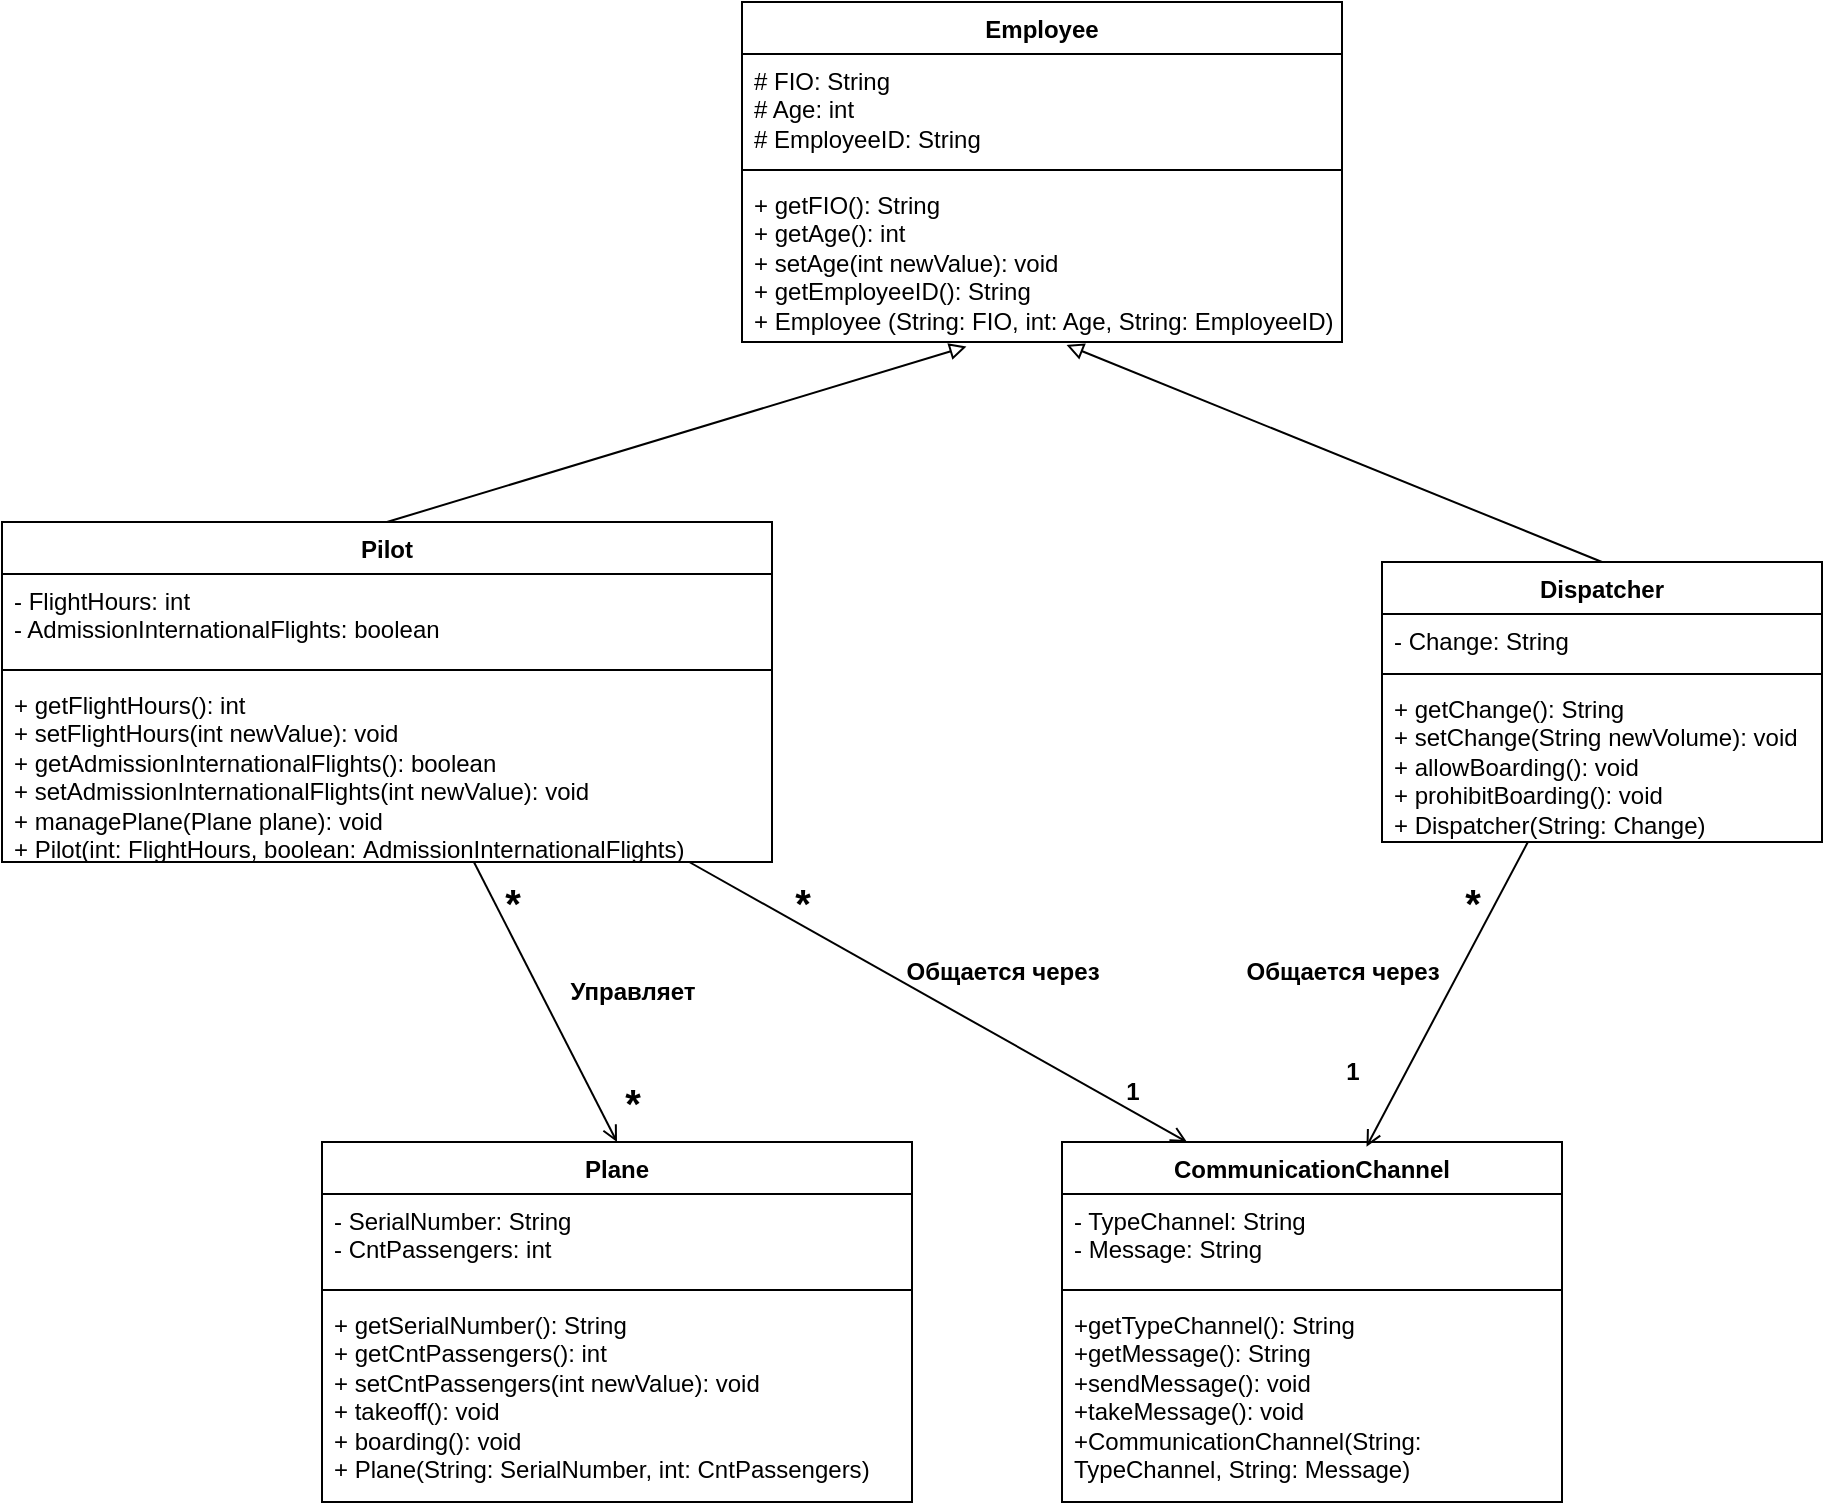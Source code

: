 <mxfile version="25.0.2">
  <diagram id="C5RBs43oDa-KdzZeNtuy" name="Page-1">
    <mxGraphModel dx="2514" dy="2153" grid="1" gridSize="10" guides="1" tooltips="1" connect="1" arrows="1" fold="1" page="1" pageScale="1" pageWidth="827" pageHeight="1169" math="0" shadow="0">
      <root>
        <mxCell id="WIyWlLk6GJQsqaUBKTNV-0" />
        <mxCell id="WIyWlLk6GJQsqaUBKTNV-1" parent="WIyWlLk6GJQsqaUBKTNV-0" />
        <mxCell id="rUtDUcW9BXBC5pQnwHhv-4" value="Employee" style="swimlane;fontStyle=1;align=center;verticalAlign=top;childLayout=stackLayout;horizontal=1;startSize=26;horizontalStack=0;resizeParent=1;resizeParentMax=0;resizeLast=0;collapsible=1;marginBottom=0;whiteSpace=wrap;html=1;" vertex="1" parent="WIyWlLk6GJQsqaUBKTNV-1">
          <mxGeometry x="360" y="-40" width="300" height="170" as="geometry" />
        </mxCell>
        <mxCell id="rUtDUcW9BXBC5pQnwHhv-5" value="# FIO: String&lt;div&gt;# Age: int&lt;/div&gt;&lt;div&gt;# EmployeeID: String&lt;/div&gt;" style="text;strokeColor=none;fillColor=none;align=left;verticalAlign=top;spacingLeft=4;spacingRight=4;overflow=hidden;rotatable=0;points=[[0,0.5],[1,0.5]];portConstraint=eastwest;whiteSpace=wrap;html=1;" vertex="1" parent="rUtDUcW9BXBC5pQnwHhv-4">
          <mxGeometry y="26" width="300" height="54" as="geometry" />
        </mxCell>
        <mxCell id="rUtDUcW9BXBC5pQnwHhv-6" value="" style="line;strokeWidth=1;fillColor=none;align=left;verticalAlign=middle;spacingTop=-1;spacingLeft=3;spacingRight=3;rotatable=0;labelPosition=right;points=[];portConstraint=eastwest;strokeColor=inherit;" vertex="1" parent="rUtDUcW9BXBC5pQnwHhv-4">
          <mxGeometry y="80" width="300" height="8" as="geometry" />
        </mxCell>
        <mxCell id="rUtDUcW9BXBC5pQnwHhv-7" value="+ getFIO(): String&lt;div&gt;+ getAge(): int&lt;/div&gt;&lt;div&gt;+ setAge(int newValue): void&lt;/div&gt;&lt;div&gt;+ getEmployeeID(): String&lt;/div&gt;&lt;div&gt;+ Employee (String: FIO, int: Age, String: EmployeeID)&lt;/div&gt;" style="text;strokeColor=none;fillColor=none;align=left;verticalAlign=top;spacingLeft=4;spacingRight=4;overflow=hidden;rotatable=0;points=[[0,0.5],[1,0.5]];portConstraint=eastwest;whiteSpace=wrap;html=1;" vertex="1" parent="rUtDUcW9BXBC5pQnwHhv-4">
          <mxGeometry y="88" width="300" height="82" as="geometry" />
        </mxCell>
        <mxCell id="rUtDUcW9BXBC5pQnwHhv-8" value="Dispatcher" style="swimlane;fontStyle=1;align=center;verticalAlign=top;childLayout=stackLayout;horizontal=1;startSize=26;horizontalStack=0;resizeParent=1;resizeParentMax=0;resizeLast=0;collapsible=1;marginBottom=0;whiteSpace=wrap;html=1;" vertex="1" parent="WIyWlLk6GJQsqaUBKTNV-1">
          <mxGeometry x="680" y="240" width="220" height="140" as="geometry">
            <mxRectangle x="480" y="210" width="100" height="30" as="alternateBounds" />
          </mxGeometry>
        </mxCell>
        <mxCell id="rUtDUcW9BXBC5pQnwHhv-9" value="- Сhange: String" style="text;strokeColor=none;fillColor=none;align=left;verticalAlign=top;spacingLeft=4;spacingRight=4;overflow=hidden;rotatable=0;points=[[0,0.5],[1,0.5]];portConstraint=eastwest;whiteSpace=wrap;html=1;" vertex="1" parent="rUtDUcW9BXBC5pQnwHhv-8">
          <mxGeometry y="26" width="220" height="26" as="geometry" />
        </mxCell>
        <mxCell id="rUtDUcW9BXBC5pQnwHhv-10" value="" style="line;strokeWidth=1;fillColor=none;align=left;verticalAlign=middle;spacingTop=-1;spacingLeft=3;spacingRight=3;rotatable=0;labelPosition=right;points=[];portConstraint=eastwest;strokeColor=inherit;" vertex="1" parent="rUtDUcW9BXBC5pQnwHhv-8">
          <mxGeometry y="52" width="220" height="8" as="geometry" />
        </mxCell>
        <mxCell id="rUtDUcW9BXBC5pQnwHhv-11" value="+ getChange(): String&lt;div&gt;+ setChange(String newVolume): void&lt;/div&gt;&lt;div&gt;+ allowBoarding(): void&lt;/div&gt;&lt;div&gt;+&amp;nbsp;prohibitBoarding(): void&lt;br&gt;&lt;div&gt;+&amp;nbsp;&lt;span style=&quot;text-align: center;&quot;&gt;Dispatcher(String: Change)&lt;/span&gt;&lt;br&gt;&lt;div&gt;&lt;br&gt;&lt;/div&gt;&lt;/div&gt;&lt;/div&gt;" style="text;strokeColor=none;fillColor=none;align=left;verticalAlign=top;spacingLeft=4;spacingRight=4;overflow=hidden;rotatable=0;points=[[0,0.5],[1,0.5]];portConstraint=eastwest;whiteSpace=wrap;html=1;" vertex="1" parent="rUtDUcW9BXBC5pQnwHhv-8">
          <mxGeometry y="60" width="220" height="80" as="geometry" />
        </mxCell>
        <mxCell id="rUtDUcW9BXBC5pQnwHhv-17" value="Pilot" style="swimlane;fontStyle=1;align=center;verticalAlign=top;childLayout=stackLayout;horizontal=1;startSize=26;horizontalStack=0;resizeParent=1;resizeParentMax=0;resizeLast=0;collapsible=1;marginBottom=0;whiteSpace=wrap;html=1;" vertex="1" parent="WIyWlLk6GJQsqaUBKTNV-1">
          <mxGeometry x="-10" y="220" width="385" height="170" as="geometry" />
        </mxCell>
        <mxCell id="rUtDUcW9BXBC5pQnwHhv-18" value="- FlightHours: int&lt;div&gt;- A&lt;span style=&quot;white-space-collapse: preserve;&quot;&gt;dmissionInternationalF&lt;/span&gt;&lt;span style=&quot;white-space-collapse: preserve;&quot; data-src-align=&quot;0:29&quot; class=&quot;aNeGP0gI0B9AV8JaHPyH&quot;&gt;lights: boolean&lt;/span&gt;&lt;br&gt;&lt;div&gt;&lt;br&gt;&lt;/div&gt;&lt;/div&gt;" style="text;strokeColor=none;fillColor=none;align=left;verticalAlign=top;spacingLeft=4;spacingRight=4;overflow=hidden;rotatable=0;points=[[0,0.5],[1,0.5]];portConstraint=eastwest;whiteSpace=wrap;html=1;" vertex="1" parent="rUtDUcW9BXBC5pQnwHhv-17">
          <mxGeometry y="26" width="385" height="44" as="geometry" />
        </mxCell>
        <mxCell id="rUtDUcW9BXBC5pQnwHhv-19" value="" style="line;strokeWidth=1;fillColor=none;align=left;verticalAlign=middle;spacingTop=-1;spacingLeft=3;spacingRight=3;rotatable=0;labelPosition=right;points=[];portConstraint=eastwest;strokeColor=inherit;" vertex="1" parent="rUtDUcW9BXBC5pQnwHhv-17">
          <mxGeometry y="70" width="385" height="8" as="geometry" />
        </mxCell>
        <mxCell id="rUtDUcW9BXBC5pQnwHhv-20" value="+ getFlightHours(): int&lt;div&gt;+ setFlightHours(int newValue): void&lt;div&gt;+ getA&lt;span style=&quot;white-space-collapse: preserve;&quot;&gt;dmissionInternationalF&lt;/span&gt;&lt;span style=&quot;white-space-collapse: preserve;&quot; data-src-align=&quot;0:29&quot; class=&quot;aNeGP0gI0B9AV8JaHPyH&quot;&gt;lights&lt;/span&gt;(): boolean&lt;div&gt;+ setA&lt;span style=&quot;white-space-collapse: preserve;&quot;&gt;dmissionInternationalF&lt;/span&gt;&lt;span style=&quot;white-space-collapse: preserve;&quot; data-src-align=&quot;0:29&quot; class=&quot;aNeGP0gI0B9AV8JaHPyH&quot;&gt;lights&lt;/span&gt;(int newValue): void&lt;/div&gt;&lt;/div&gt;&lt;div&gt;+ managePlane(Plane plane): void&lt;/div&gt;&lt;div&gt;+ Pilot(int:&amp;nbsp;&lt;span style=&quot;background-color: initial;&quot;&gt;FlightHours, boolean:&amp;nbsp;&lt;/span&gt;&lt;span style=&quot;background-color: initial;&quot;&gt;A&lt;/span&gt;&lt;span style=&quot;background-color: initial; white-space-collapse: preserve;&quot;&gt;dmissionInternationalF&lt;/span&gt;&lt;span style=&quot;background-color: initial; white-space-collapse: preserve;&quot; data-src-align=&quot;0:29&quot; class=&quot;aNeGP0gI0B9AV8JaHPyH&quot;&gt;lights&lt;/span&gt;&lt;span style=&quot;background-color: initial;&quot;&gt;)&lt;/span&gt;&lt;/div&gt;&lt;/div&gt;" style="text;strokeColor=none;fillColor=none;align=left;verticalAlign=top;spacingLeft=4;spacingRight=4;overflow=hidden;rotatable=0;points=[[0,0.5],[1,0.5]];portConstraint=eastwest;whiteSpace=wrap;html=1;" vertex="1" parent="rUtDUcW9BXBC5pQnwHhv-17">
          <mxGeometry y="78" width="385" height="92" as="geometry" />
        </mxCell>
        <mxCell id="rUtDUcW9BXBC5pQnwHhv-21" value="" style="endArrow=none;startArrow=block;endFill=0;startFill=0;html=1;rounded=0;entryX=0.5;entryY=0;entryDx=0;entryDy=0;exitX=0.541;exitY=1.018;exitDx=0;exitDy=0;exitPerimeter=0;" edge="1" parent="WIyWlLk6GJQsqaUBKTNV-1" source="rUtDUcW9BXBC5pQnwHhv-7" target="rUtDUcW9BXBC5pQnwHhv-8">
          <mxGeometry width="160" relative="1" as="geometry">
            <mxPoint x="420" y="350" as="sourcePoint" />
            <mxPoint x="580" y="350" as="targetPoint" />
          </mxGeometry>
        </mxCell>
        <mxCell id="rUtDUcW9BXBC5pQnwHhv-22" value="" style="endArrow=block;startArrow=none;endFill=0;startFill=0;html=1;rounded=0;exitX=0.5;exitY=0;exitDx=0;exitDy=0;entryX=0.374;entryY=1.028;entryDx=0;entryDy=0;entryPerimeter=0;" edge="1" parent="WIyWlLk6GJQsqaUBKTNV-1" source="rUtDUcW9BXBC5pQnwHhv-17" target="rUtDUcW9BXBC5pQnwHhv-7">
          <mxGeometry width="160" relative="1" as="geometry">
            <mxPoint x="290" y="490" as="sourcePoint" />
            <mxPoint x="450" y="490" as="targetPoint" />
          </mxGeometry>
        </mxCell>
        <mxCell id="rUtDUcW9BXBC5pQnwHhv-23" value="&lt;div style=&quot;text-align: start;&quot;&gt;CommunicationChannel&lt;/div&gt;" style="swimlane;fontStyle=1;align=center;verticalAlign=top;childLayout=stackLayout;horizontal=1;startSize=26;horizontalStack=0;resizeParent=1;resizeParentMax=0;resizeLast=0;collapsible=1;marginBottom=0;whiteSpace=wrap;html=1;" vertex="1" parent="WIyWlLk6GJQsqaUBKTNV-1">
          <mxGeometry x="520" y="530" width="250" height="180" as="geometry" />
        </mxCell>
        <mxCell id="rUtDUcW9BXBC5pQnwHhv-24" value="- TypeChannel: String&lt;div&gt;- Message: String&lt;br&gt;&lt;div&gt;&lt;br&gt;&lt;/div&gt;&lt;/div&gt;" style="text;strokeColor=none;fillColor=none;align=left;verticalAlign=top;spacingLeft=4;spacingRight=4;overflow=hidden;rotatable=0;points=[[0,0.5],[1,0.5]];portConstraint=eastwest;whiteSpace=wrap;html=1;" vertex="1" parent="rUtDUcW9BXBC5pQnwHhv-23">
          <mxGeometry y="26" width="250" height="44" as="geometry" />
        </mxCell>
        <mxCell id="rUtDUcW9BXBC5pQnwHhv-25" value="" style="line;strokeWidth=1;fillColor=none;align=left;verticalAlign=middle;spacingTop=-1;spacingLeft=3;spacingRight=3;rotatable=0;labelPosition=right;points=[];portConstraint=eastwest;strokeColor=inherit;" vertex="1" parent="rUtDUcW9BXBC5pQnwHhv-23">
          <mxGeometry y="70" width="250" height="8" as="geometry" />
        </mxCell>
        <mxCell id="rUtDUcW9BXBC5pQnwHhv-26" value="&lt;div&gt;+getTypeChannel(): String&lt;/div&gt;&lt;div&gt;+getMessage(): String&lt;/div&gt;&lt;div&gt;+sendMessage(): void&lt;/div&gt;&lt;div&gt;+takeMessage(): void&lt;/div&gt;&lt;div&gt;+&lt;span style=&quot;background-color: initial;&quot;&gt;CommunicationChannel(String: TypeChannel, String: Message)&lt;/span&gt;&lt;/div&gt;" style="text;strokeColor=none;fillColor=none;align=left;verticalAlign=top;spacingLeft=4;spacingRight=4;overflow=hidden;rotatable=0;points=[[0,0.5],[1,0.5]];portConstraint=eastwest;whiteSpace=wrap;html=1;" vertex="1" parent="rUtDUcW9BXBC5pQnwHhv-23">
          <mxGeometry y="78" width="250" height="102" as="geometry" />
        </mxCell>
        <mxCell id="rUtDUcW9BXBC5pQnwHhv-27" value="Plane" style="swimlane;fontStyle=1;align=center;verticalAlign=top;childLayout=stackLayout;horizontal=1;startSize=26;horizontalStack=0;resizeParent=1;resizeParentMax=0;resizeLast=0;collapsible=1;marginBottom=0;whiteSpace=wrap;html=1;" vertex="1" parent="WIyWlLk6GJQsqaUBKTNV-1">
          <mxGeometry x="150" y="530" width="295" height="180" as="geometry" />
        </mxCell>
        <mxCell id="rUtDUcW9BXBC5pQnwHhv-28" value="- SerialNumber: String&lt;div&gt;- CntPassengers: int&lt;/div&gt;" style="text;strokeColor=none;fillColor=none;align=left;verticalAlign=top;spacingLeft=4;spacingRight=4;overflow=hidden;rotatable=0;points=[[0,0.5],[1,0.5]];portConstraint=eastwest;whiteSpace=wrap;html=1;" vertex="1" parent="rUtDUcW9BXBC5pQnwHhv-27">
          <mxGeometry y="26" width="295" height="44" as="geometry" />
        </mxCell>
        <mxCell id="rUtDUcW9BXBC5pQnwHhv-29" value="" style="line;strokeWidth=1;fillColor=none;align=left;verticalAlign=middle;spacingTop=-1;spacingLeft=3;spacingRight=3;rotatable=0;labelPosition=right;points=[];portConstraint=eastwest;strokeColor=inherit;" vertex="1" parent="rUtDUcW9BXBC5pQnwHhv-27">
          <mxGeometry y="70" width="295" height="8" as="geometry" />
        </mxCell>
        <mxCell id="rUtDUcW9BXBC5pQnwHhv-30" value="+ getSerialNumber(): String&lt;div&gt;+ get&lt;span style=&quot;background-color: initial;&quot;&gt;CntPassengers(): int&lt;/span&gt;&lt;/div&gt;&lt;div&gt;+ set&lt;span style=&quot;background-color: initial;&quot;&gt;CntPassengers(int newValue): void&lt;/span&gt;&lt;span style=&quot;background-color: initial;&quot;&gt;&lt;br&gt;&lt;/span&gt;&lt;/div&gt;&lt;div&gt;&lt;span style=&quot;background-color: initial;&quot;&gt;+&amp;nbsp;&lt;/span&gt;&lt;span style=&quot;background-color: initial;&quot;&gt;takeoff(): void&lt;/span&gt;&lt;/div&gt;&lt;div&gt;&lt;span style=&quot;background-color: initial;&quot;&gt;+&amp;nbsp;&lt;/span&gt;&lt;span style=&quot;background-color: initial;&quot;&gt;boarding(): void&lt;/span&gt;&lt;/div&gt;&lt;div&gt;&lt;span style=&quot;background-color: initial;&quot;&gt;+ Plane(String:&amp;nbsp;&lt;/span&gt;&lt;span style=&quot;background-color: initial;&quot;&gt;SerialNumber, int:&amp;nbsp;&lt;/span&gt;&lt;span style=&quot;background-color: initial;&quot;&gt;CntPassengers&lt;/span&gt;&lt;span style=&quot;background-color: initial;&quot;&gt;)&lt;/span&gt;&lt;/div&gt;&lt;div&gt;&lt;span style=&quot;background-color: initial;&quot;&gt;&lt;br&gt;&lt;/span&gt;&lt;/div&gt;" style="text;strokeColor=none;fillColor=none;align=left;verticalAlign=top;spacingLeft=4;spacingRight=4;overflow=hidden;rotatable=0;points=[[0,0.5],[1,0.5]];portConstraint=eastwest;whiteSpace=wrap;html=1;" vertex="1" parent="rUtDUcW9BXBC5pQnwHhv-27">
          <mxGeometry y="78" width="295" height="102" as="geometry" />
        </mxCell>
        <mxCell id="rUtDUcW9BXBC5pQnwHhv-31" value="" style="html=1;verticalAlign=bottom;endArrow=none;curved=0;rounded=0;exitX=0.5;exitY=0;exitDx=0;exitDy=0;endFill=0;startArrow=open;startFill=0;" edge="1" parent="WIyWlLk6GJQsqaUBKTNV-1" source="rUtDUcW9BXBC5pQnwHhv-27" target="rUtDUcW9BXBC5pQnwHhv-17">
          <mxGeometry width="80" relative="1" as="geometry">
            <mxPoint x="110" y="420" as="sourcePoint" />
            <mxPoint x="190" y="420" as="targetPoint" />
          </mxGeometry>
        </mxCell>
        <mxCell id="rUtDUcW9BXBC5pQnwHhv-32" value="&lt;b&gt;Управляет&lt;/b&gt;" style="text;html=1;align=center;verticalAlign=middle;resizable=0;points=[];autosize=1;strokeColor=none;fillColor=none;" vertex="1" parent="WIyWlLk6GJQsqaUBKTNV-1">
          <mxGeometry x="260" y="440" width="90" height="30" as="geometry" />
        </mxCell>
        <mxCell id="rUtDUcW9BXBC5pQnwHhv-33" value="&lt;b&gt;&lt;font style=&quot;font-size: 20px;&quot;&gt;*&lt;/font&gt;&lt;/b&gt;" style="text;html=1;align=center;verticalAlign=middle;resizable=0;points=[];autosize=1;strokeColor=none;fillColor=none;" vertex="1" parent="WIyWlLk6GJQsqaUBKTNV-1">
          <mxGeometry x="230" y="390" width="30" height="40" as="geometry" />
        </mxCell>
        <mxCell id="rUtDUcW9BXBC5pQnwHhv-34" value="&lt;span style=&quot;font-size: 20px;&quot;&gt;&lt;b&gt;*&lt;/b&gt;&lt;/span&gt;" style="text;html=1;align=center;verticalAlign=middle;resizable=0;points=[];autosize=1;strokeColor=none;fillColor=none;" vertex="1" parent="WIyWlLk6GJQsqaUBKTNV-1">
          <mxGeometry x="290" y="490" width="30" height="40" as="geometry" />
        </mxCell>
        <mxCell id="rUtDUcW9BXBC5pQnwHhv-35" value="" style="html=1;verticalAlign=bottom;endArrow=none;curved=0;rounded=0;exitX=0.25;exitY=0;exitDx=0;exitDy=0;endFill=0;startArrow=open;startFill=0;" edge="1" parent="WIyWlLk6GJQsqaUBKTNV-1" source="rUtDUcW9BXBC5pQnwHhv-23" target="rUtDUcW9BXBC5pQnwHhv-17">
          <mxGeometry width="80" relative="1" as="geometry">
            <mxPoint x="530" y="480" as="sourcePoint" />
            <mxPoint x="458" y="340" as="targetPoint" />
          </mxGeometry>
        </mxCell>
        <mxCell id="rUtDUcW9BXBC5pQnwHhv-37" value="&lt;b&gt;&lt;font style=&quot;font-size: 20px;&quot;&gt;*&lt;/font&gt;&lt;/b&gt;" style="text;html=1;align=center;verticalAlign=middle;resizable=0;points=[];autosize=1;strokeColor=none;fillColor=none;" vertex="1" parent="WIyWlLk6GJQsqaUBKTNV-1">
          <mxGeometry x="375" y="390" width="30" height="40" as="geometry" />
        </mxCell>
        <mxCell id="rUtDUcW9BXBC5pQnwHhv-38" value="&lt;b&gt;1&lt;/b&gt;" style="text;html=1;align=center;verticalAlign=middle;resizable=0;points=[];autosize=1;strokeColor=none;fillColor=none;" vertex="1" parent="WIyWlLk6GJQsqaUBKTNV-1">
          <mxGeometry x="540" y="490" width="30" height="30" as="geometry" />
        </mxCell>
        <mxCell id="rUtDUcW9BXBC5pQnwHhv-39" value="" style="html=1;verticalAlign=bottom;endArrow=none;curved=0;rounded=0;exitX=0.609;exitY=0.013;exitDx=0;exitDy=0;endFill=0;startArrow=open;startFill=0;exitPerimeter=0;" edge="1" parent="WIyWlLk6GJQsqaUBKTNV-1" source="rUtDUcW9BXBC5pQnwHhv-23" target="rUtDUcW9BXBC5pQnwHhv-8">
          <mxGeometry width="80" relative="1" as="geometry">
            <mxPoint x="760" y="530" as="sourcePoint" />
            <mxPoint x="525" y="390" as="targetPoint" />
          </mxGeometry>
        </mxCell>
        <mxCell id="rUtDUcW9BXBC5pQnwHhv-40" value="&lt;b&gt;&lt;font style=&quot;font-size: 20px;&quot;&gt;*&lt;/font&gt;&lt;/b&gt;" style="text;html=1;align=center;verticalAlign=middle;resizable=0;points=[];autosize=1;strokeColor=none;fillColor=none;" vertex="1" parent="WIyWlLk6GJQsqaUBKTNV-1">
          <mxGeometry x="710" y="390" width="30" height="40" as="geometry" />
        </mxCell>
        <mxCell id="rUtDUcW9BXBC5pQnwHhv-41" value="&lt;b&gt;1&lt;/b&gt;" style="text;html=1;align=center;verticalAlign=middle;resizable=0;points=[];autosize=1;strokeColor=none;fillColor=none;" vertex="1" parent="WIyWlLk6GJQsqaUBKTNV-1">
          <mxGeometry x="650" y="480" width="30" height="30" as="geometry" />
        </mxCell>
        <mxCell id="rUtDUcW9BXBC5pQnwHhv-42" value="&lt;b&gt;Общается через&lt;/b&gt;" style="text;html=1;align=center;verticalAlign=middle;resizable=0;points=[];autosize=1;strokeColor=none;fillColor=none;" vertex="1" parent="WIyWlLk6GJQsqaUBKTNV-1">
          <mxGeometry x="430" y="430" width="120" height="30" as="geometry" />
        </mxCell>
        <mxCell id="rUtDUcW9BXBC5pQnwHhv-43" value="&lt;b&gt;Общается через&lt;/b&gt;" style="text;html=1;align=center;verticalAlign=middle;resizable=0;points=[];autosize=1;strokeColor=none;fillColor=none;" vertex="1" parent="WIyWlLk6GJQsqaUBKTNV-1">
          <mxGeometry x="600" y="430" width="120" height="30" as="geometry" />
        </mxCell>
      </root>
    </mxGraphModel>
  </diagram>
</mxfile>
